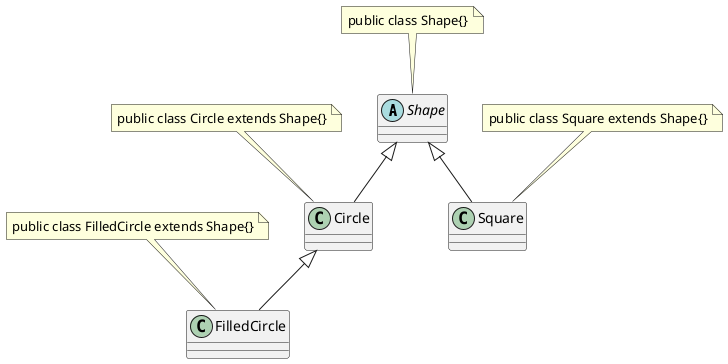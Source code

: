 @startuml

abstract Shape
note top: public class Shape{}
Class Circle
note top: public class Circle extends Shape{}
Class Square
note top: public class Square extends Shape{}
Class FilledCircle
note top: public class FilledCircle extends Shape{}

Shape <|-- Circle
Circle <|-- FilledCircle
Shape <|-- Square

@enduml
